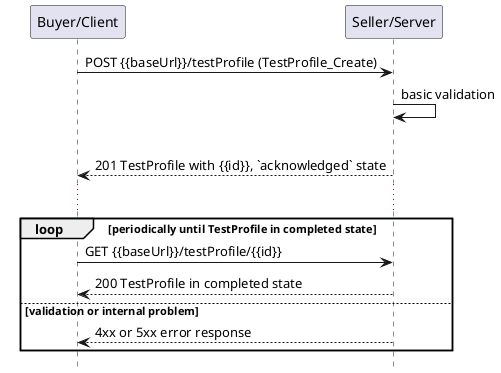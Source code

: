 @startuml useCase1Polling
hide footbox

participant "Buyer/Client" as A
participant "Seller/Server" as SOF


A -> SOF : POST {{baseUrl}}/testProfile (TestProfile_Create)
SOF -> SOF : basic validation

alt succesful inquiry
  SOF --> A : 201 TestProfile with {{id}}, `acknowledged` state
  
  ...

  loop periodically until TestProfile in completed state
      A -> SOF :   GET {{baseUrl}}/testProfile/{{id}}
      return 200 TestProfile in completed state

else validation or internal problem
  SOF --> A : 4xx or 5xx error response
end


@enduml